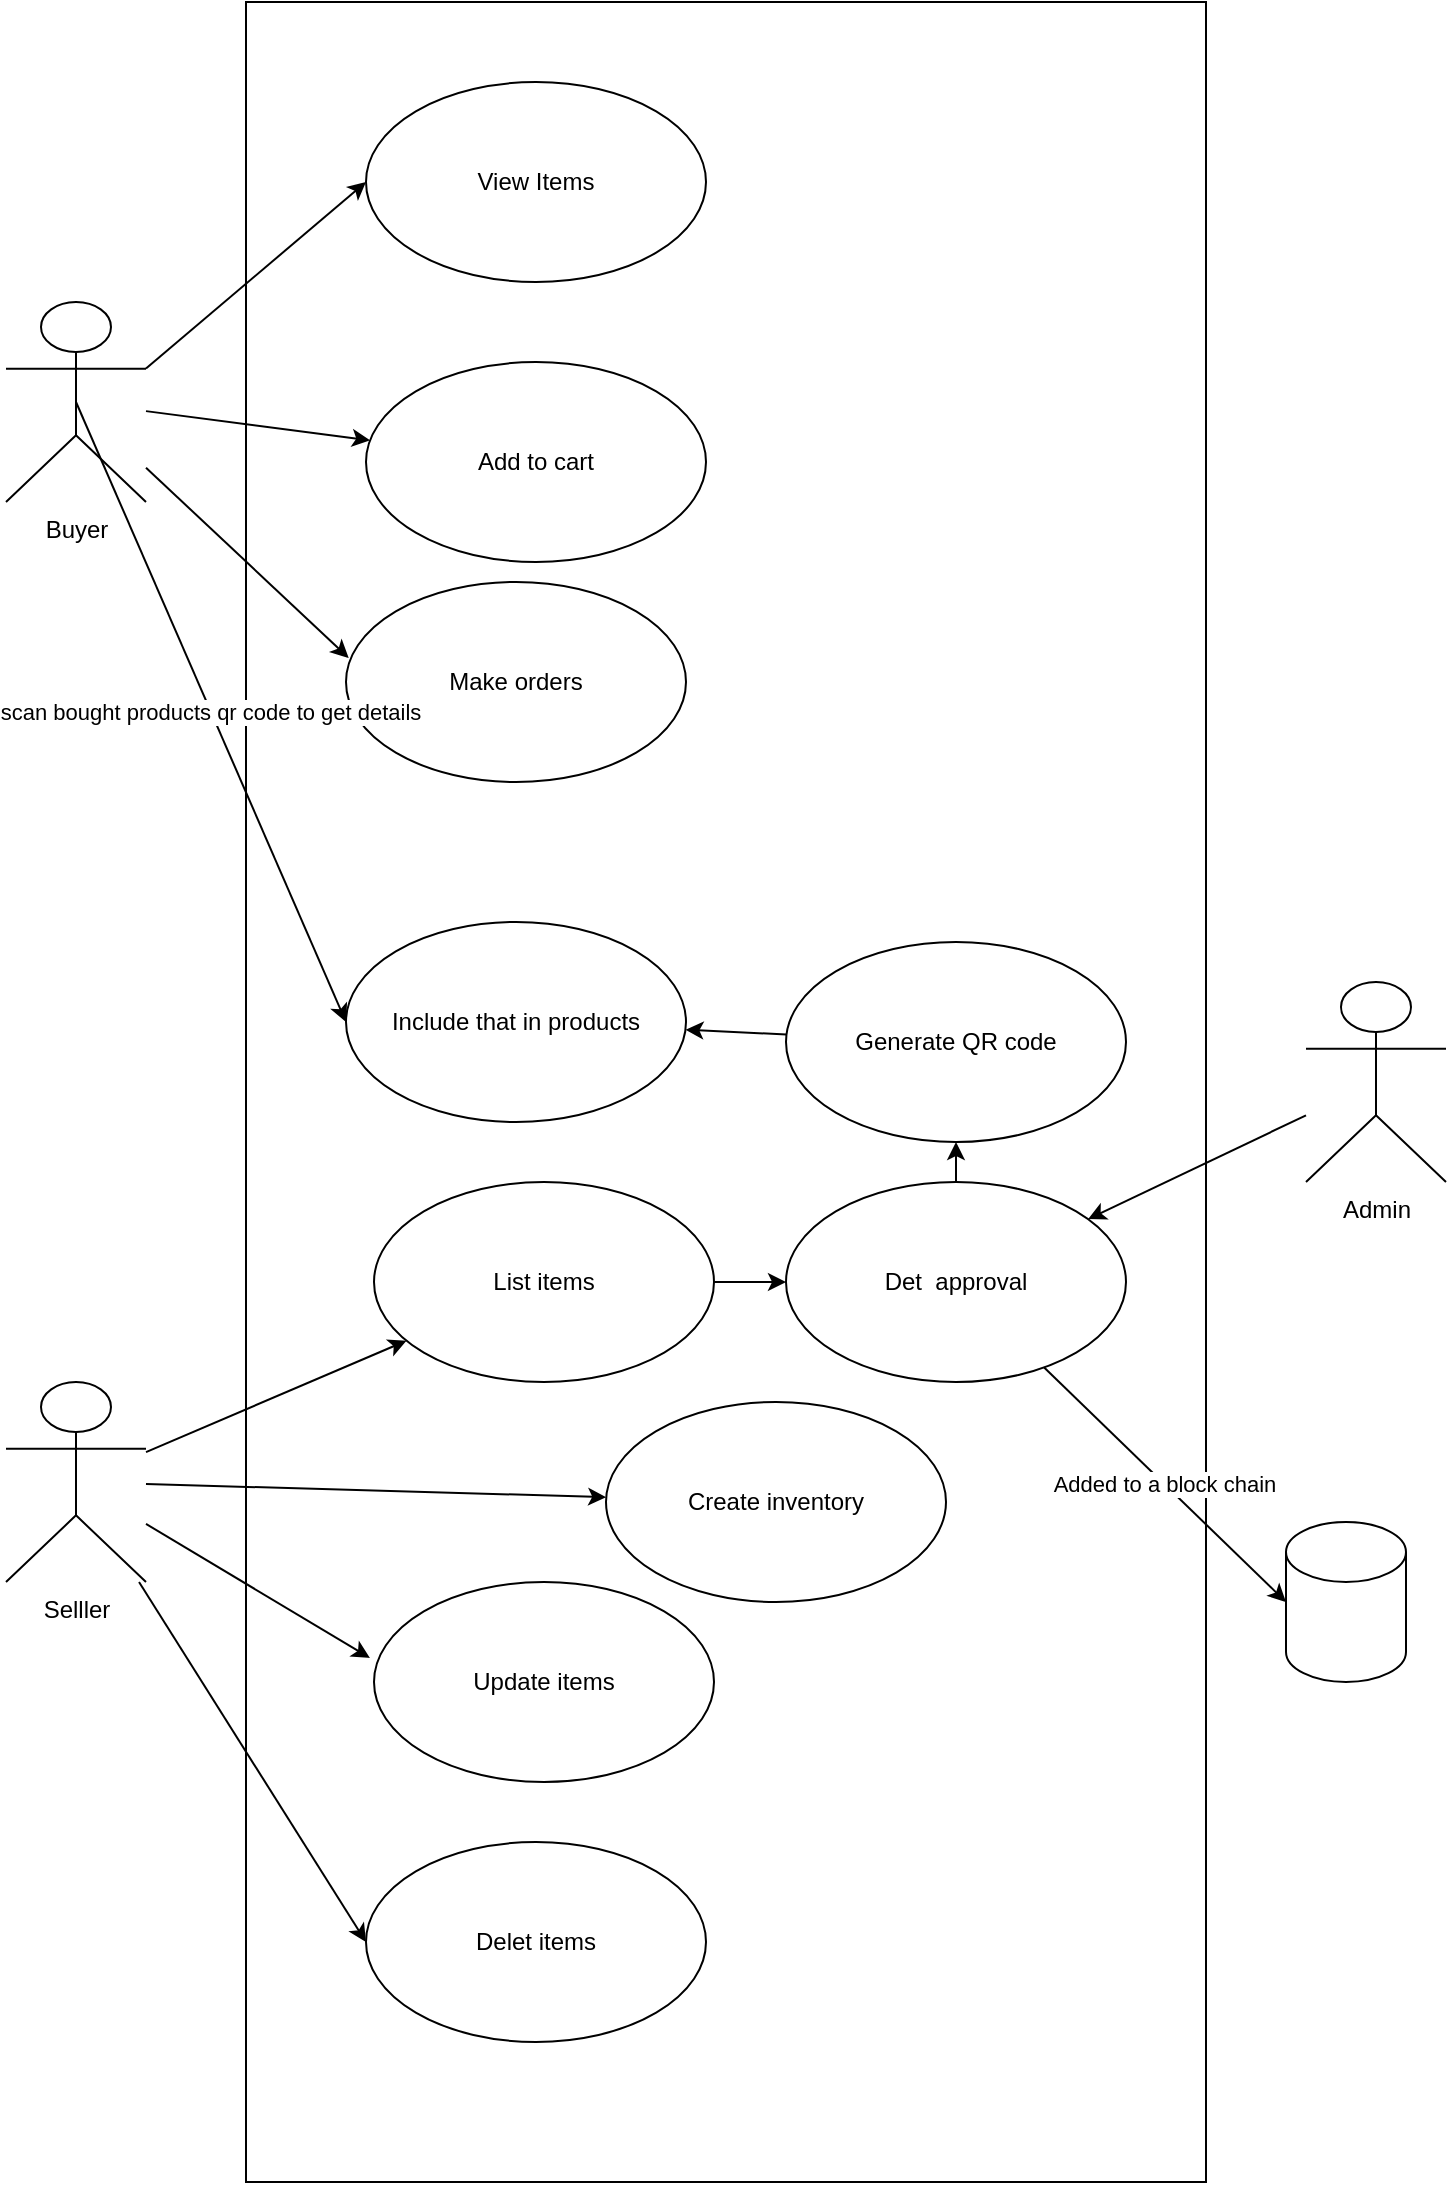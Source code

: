 <mxfile>
    <diagram id="wyVghycHDQGRV8b2TQCv" name="Page-1">
        <mxGraphModel dx="1103" dy="787" grid="1" gridSize="10" guides="1" tooltips="1" connect="1" arrows="1" fold="1" page="1" pageScale="1" pageWidth="827" pageHeight="1169" math="0" shadow="0">
            <root>
                <mxCell id="0"/>
                <mxCell id="1" parent="0"/>
                <mxCell id="2" value="" style="rounded=0;whiteSpace=wrap;html=1;fillColor=none;" vertex="1" parent="1">
                    <mxGeometry x="180" y="40" width="480" height="1090" as="geometry"/>
                </mxCell>
                <mxCell id="16" style="edgeStyle=none;html=1;exitX=1;exitY=0.333;exitDx=0;exitDy=0;exitPerimeter=0;entryX=0;entryY=0.5;entryDx=0;entryDy=0;" edge="1" parent="1" source="3" target="8">
                    <mxGeometry relative="1" as="geometry"/>
                </mxCell>
                <mxCell id="17" style="edgeStyle=none;html=1;" edge="1" parent="1" source="3" target="9">
                    <mxGeometry relative="1" as="geometry"/>
                </mxCell>
                <mxCell id="18" style="edgeStyle=none;html=1;entryX=0.008;entryY=0.38;entryDx=0;entryDy=0;entryPerimeter=0;" edge="1" parent="1" source="3" target="10">
                    <mxGeometry relative="1" as="geometry"/>
                </mxCell>
                <mxCell id="3" value="Buyer" style="shape=umlActor;verticalLabelPosition=bottom;verticalAlign=top;html=1;outlineConnect=0;fillColor=none;" vertex="1" parent="1">
                    <mxGeometry x="60" y="190" width="70" height="100" as="geometry"/>
                </mxCell>
                <mxCell id="24" style="edgeStyle=none;html=1;" edge="1" parent="1" source="6" target="12">
                    <mxGeometry relative="1" as="geometry"/>
                </mxCell>
                <mxCell id="6" value="Admin" style="shape=umlActor;verticalLabelPosition=bottom;verticalAlign=top;html=1;outlineConnect=0;fillColor=none;" vertex="1" parent="1">
                    <mxGeometry x="710" y="530" width="70" height="100" as="geometry"/>
                </mxCell>
                <mxCell id="19" style="edgeStyle=none;html=1;" edge="1" parent="1" source="7" target="11">
                    <mxGeometry relative="1" as="geometry"/>
                </mxCell>
                <mxCell id="21" style="edgeStyle=none;html=1;" edge="1" parent="1" source="7" target="13">
                    <mxGeometry relative="1" as="geometry"/>
                </mxCell>
                <mxCell id="22" style="edgeStyle=none;html=1;entryX=-0.012;entryY=0.38;entryDx=0;entryDy=0;entryPerimeter=0;" edge="1" parent="1" source="7" target="14">
                    <mxGeometry relative="1" as="geometry"/>
                </mxCell>
                <mxCell id="23" style="edgeStyle=none;html=1;entryX=0;entryY=0.5;entryDx=0;entryDy=0;" edge="1" parent="1" source="7" target="15">
                    <mxGeometry relative="1" as="geometry"/>
                </mxCell>
                <mxCell id="7" value="Selller" style="shape=umlActor;verticalLabelPosition=bottom;verticalAlign=top;html=1;outlineConnect=0;fillColor=none;" vertex="1" parent="1">
                    <mxGeometry x="60" y="730" width="70" height="100" as="geometry"/>
                </mxCell>
                <mxCell id="8" value="View Items&lt;span style=&quot;color: rgba(0, 0, 0, 0); font-family: monospace; font-size: 0px; text-align: start;&quot;&gt;%3CmxGraphModel%3E%3Croot%3E%3CmxCell%20id%3D%220%22%2F%3E%3CmxCell%20id%3D%221%22%20parent%3D%220%22%2F%3E%3CmxCell%20id%3D%222%22%20value%3D%22Buyer%22%20style%3D%22shape%3DumlActor%3BverticalLabelPosition%3Dbottom%3BverticalAlign%3Dtop%3Bhtml%3D1%3BoutlineConnect%3D0%3BfillColor%3Dnone%3B%22%20vertex%3D%221%22%20parent%3D%221%22%3E%3CmxGeometry%20x%3D%2270%22%20y%3D%22390%22%20width%3D%2270%22%20height%3D%22100%22%20as%3D%22geometry%22%2F%3E%3C%2FmxCell%3E%3C%2Froot%3E%3C%2FmxGraphModel%3E&lt;/span&gt;&lt;span style=&quot;color: rgba(0, 0, 0, 0); font-family: monospace; font-size: 0px; text-align: start;&quot;&gt;%3CmxGraphModel%3E%3Croot%3E%3CmxCell%20id%3D%220%22%2F%3E%3CmxCell%20id%3D%221%22%20parent%3D%220%22%2F%3E%3CmxCell%20id%3D%222%22%20value%3D%22Buyer%22%20style%3D%22shape%3DumlActor%3BverticalLabelPosition%3Dbottom%3BverticalAlign%3Dtop%3Bhtml%3D1%3BoutlineConnect%3D0%3BfillColor%3Dnone%3B%22%20vertex%3D%221%22%20parent%3D%221%22%3E%3CmxGeometry%20x%3D%2270%22%20y%3D%22390%22%20width%3D%2270%22%20height%3D%22100%22%20as%3D%22geometry%22%2F%3E%3C%2FmxCell%3E%3C%2Froot%3E%3C%2FmxGraphModel%3E&lt;/span&gt;&lt;span style=&quot;color: rgba(0, 0, 0, 0); font-family: monospace; font-size: 0px; text-align: start;&quot;&gt;%3CmxGraphModel%3E%3Croot%3E%3CmxCell%20id%3D%220%22%2F%3E%3CmxCell%20id%3D%221%22%20parent%3D%220%22%2F%3E%3CmxCell%20id%3D%222%22%20value%3D%22Buyer%22%20style%3D%22shape%3DumlActor%3BverticalLabelPosition%3Dbottom%3BverticalAlign%3Dtop%3Bhtml%3D1%3BoutlineConnect%3D0%3BfillColor%3Dnone%3B%22%20vertex%3D%221%22%20parent%3D%221%22%3E%3CmxGeometry%20x%3D%2270%22%20y%3D%22390%22%20width%3D%2270%22%20height%3D%22100%22%20as%3D%22geometry%22%2F%3E%3C%2FmxCell%3E%3C%2Froot%3E%3C%2FmxGraphModel%3E&lt;/span&gt;" style="ellipse;whiteSpace=wrap;html=1;fillColor=none;" vertex="1" parent="1">
                    <mxGeometry x="240" y="80" width="170" height="100" as="geometry"/>
                </mxCell>
                <mxCell id="9" value="Add to cart&lt;span style=&quot;color: rgba(0, 0, 0, 0); font-family: monospace; font-size: 0px; text-align: start;&quot;&gt;%3CmxGraphModel%3E%3Croot%3E%3CmxCell%20id%3D%220%22%2F%3E%3CmxCell%20id%3D%221%22%20parent%3D%220%22%2F%3E%3CmxCell%20id%3D%222%22%20value%3D%22View%20Items%26lt%3Bspan%20style%3D%26quot%3Bcolor%3A%20rgba(0%2C%200%2C%200%2C%200)%3B%20font-family%3A%20monospace%3B%20font-size%3A%200px%3B%20text-align%3A%20start%3B%26quot%3B%26gt%3B%253CmxGraphModel%253E%253Croot%253E%253CmxCell%2520id%253D%25220%2522%252F%253E%253CmxCell%2520id%253D%25221%2522%2520parent%253D%25220%2522%252F%253E%253CmxCell%2520id%253D%25222%2522%2520value%253D%2522Buyer%2522%2520style%253D%2522shape%253DumlActor%253BverticalLabelPosition%253Dbottom%253BverticalAlign%253Dtop%253Bhtml%253D1%253BoutlineConnect%253D0%253BfillColor%253Dnone%253B%2522%2520vertex%253D%25221%2522%2520parent%253D%25221%2522%253E%253CmxGeometry%2520x%253D%252270%2522%2520y%253D%2522390%2522%2520width%253D%252270%2522%2520height%253D%2522100%2522%2520as%253D%2522geometry%2522%252F%253E%253C%252FmxCell%253E%253C%252Froot%253E%253C%252FmxGraphModel%253E%26lt%3B%2Fspan%26gt%3B%26lt%3Bspan%20style%3D%26quot%3Bcolor%3A%20rgba(0%2C%200%2C%200%2C%200)%3B%20font-family%3A%20monospace%3B%20font-size%3A%200px%3B%20text-align%3A%20start%3B%26quot%3B%26gt%3B%253CmxGraphModel%253E%253Croot%253E%253CmxCell%2520id%253D%25220%2522%252F%253E%253CmxCell%2520id%253D%25221%2522%2520parent%253D%25220%2522%252F%253E%253CmxCell%2520id%253D%25222%2522%2520value%253D%2522Buyer%2522%2520style%253D%2522shape%253DumlActor%253BverticalLabelPosition%253Dbottom%253BverticalAlign%253Dtop%253Bhtml%253D1%253BoutlineConnect%253D0%253BfillColor%253Dnone%253B%2522%2520vertex%253D%25221%2522%2520parent%253D%25221%2522%253E%253CmxGeometry%2520x%253D%252270%2522%2520y%253D%2522390%2522%2520width%253D%252270%2522%2520height%253D%2522100%2522%2520as%253D%2522geometry%2522%252F%253E%253C%252FmxCell%253E%253C%252Froot%253E%253C%252FmxGraphModel%253E%26lt%3B%2Fspan%26gt%3B%26lt%3Bspan%20style%3D%26quot%3Bcolor%3A%20rgba(0%2C%200%2C%200%2C%200)%3B%20font-family%3A%20monospace%3B%20font-size%3A%200px%3B%20text-align%3A%20start%3B%26quot%3B%26gt%3B%253CmxGraphModel%253E%253Croot%253E%253CmxCell%2520id%253D%25220%2522%252F%253E%253CmxCell%2520id%253D%25221%2522%2520parent%253D%25220%2522%252F%253E%253CmxCell%2520id%253D%25222%2522%2520value%253D%2522Buyer%2522%2520style%253D%2522shape%253DumlActor%253BverticalLabelPosition%253Dbottom%253BverticalAlign%253Dtop%253Bhtml%253D1%253BoutlineConnect%253D0%253BfillColor%253Dnone%253B%2522%2520vertex%253D%25221%2522%2520parent%253D%25221%2522%253E%253CmxGeometry%2520x%253D%252270%2522%2520y%253D%2522390%2522%2520width%253D%252270%2522%2520height%253D%2522100%2522%2520as%253D%2522geometry%2522%252F%253E%253C%252FmxCell%253E%253C%252Froot%253E%253C%252FmxGraphModel%253E%26lt%3B%2Fspan%26gt%3B%22%20style%3D%22ellipse%3BwhiteSpace%3Dwrap%3Bhtml%3D1%3BfillColor%3Dnone%3B%22%20vertex%3D%221%22%20parent%3D%221%22%3E%3CmxGeometry%20x%3D%22280%22%20y%3D%22330%22%20width%3D%22170%22%20height%3D%22100%22%20as%3D%22geometry%22%2F%3E%3C%2FmxCell%3E%3C%2Froot%3E%3C%2FmxGraphModel%3E&lt;/span&gt;" style="ellipse;whiteSpace=wrap;html=1;fillColor=none;" vertex="1" parent="1">
                    <mxGeometry x="240" y="220" width="170" height="100" as="geometry"/>
                </mxCell>
                <mxCell id="10" value="Make orders" style="ellipse;whiteSpace=wrap;html=1;fillColor=none;" vertex="1" parent="1">
                    <mxGeometry x="230" y="330" width="170" height="100" as="geometry"/>
                </mxCell>
                <mxCell id="20" value="" style="edgeStyle=none;html=1;" edge="1" parent="1" source="11" target="12">
                    <mxGeometry relative="1" as="geometry"/>
                </mxCell>
                <mxCell id="11" value="List items&lt;span style=&quot;color: rgba(0, 0, 0, 0); font-family: monospace; font-size: 0px; text-align: start;&quot;&gt;%3CmxGraphModel%3E%3Croot%3E%3CmxCell%20id%3D%220%22%2F%3E%3CmxCell%20id%3D%221%22%20parent%3D%220%22%2F%3E%3CmxCell%20id%3D%222%22%20value%3D%22View%20Items%26lt%3Bspan%20style%3D%26quot%3Bcolor%3A%20rgba(0%2C%200%2C%200%2C%200)%3B%20font-family%3A%20monospace%3B%20font-size%3A%200px%3B%20text-align%3A%20start%3B%26quot%3B%26gt%3B%253CmxGraphModel%253E%253Croot%253E%253CmxCell%2520id%253D%25220%2522%252F%253E%253CmxCell%2520id%253D%25221%2522%2520parent%253D%25220%2522%252F%253E%253CmxCell%2520id%253D%25222%2522%2520value%253D%2522Buyer%2522%2520style%253D%2522shape%253DumlActor%253BverticalLabelPosition%253Dbottom%253BverticalAlign%253Dtop%253Bhtml%253D1%253BoutlineConnect%253D0%253BfillColor%253Dnone%253B%2522%2520vertex%253D%25221%2522%2520parent%253D%25221%2522%253E%253CmxGeometry%2520x%253D%252270%2522%2520y%253D%2522390%2522%2520width%253D%252270%2522%2520height%253D%2522100%2522%2520as%253D%2522geometry%2522%252F%253E%253C%252FmxCell%253E%253C%252Froot%253E%253C%252FmxGraphModel%253E%26lt%3B%2Fspan%26gt%3B%26lt%3Bspan%20style%3D%26quot%3Bcolor%3A%20rgba(0%2C%200%2C%200%2C%200)%3B%20font-family%3A%20monospace%3B%20font-size%3A%200px%3B%20text-align%3A%20start%3B%26quot%3B%26gt%3B%253CmxGraphModel%253E%253Croot%253E%253CmxCell%2520id%253D%25220%2522%252F%253E%253CmxCell%2520id%253D%25221%2522%2520parent%253D%25220%2522%252F%253E%253CmxCell%2520id%253D%25222%2522%2520value%253D%2522Buyer%2522%2520style%253D%2522shape%253DumlActor%253BverticalLabelPosition%253Dbottom%253BverticalAlign%253Dtop%253Bhtml%253D1%253BoutlineConnect%253D0%253BfillColor%253Dnone%253B%2522%2520vertex%253D%25221%2522%2520parent%253D%25221%2522%253E%253CmxGeometry%2520x%253D%252270%2522%2520y%253D%2522390%2522%2520width%253D%252270%2522%2520height%253D%2522100%2522%2520as%253D%2522geometry%2522%252F%253E%253C%252FmxCell%253E%253C%252Froot%253E%253C%252FmxGraphModel%253E%26lt%3B%2Fspan%26gt%3B%26lt%3Bspan%20style%3D%26quot%3Bcolor%3A%20rgba(0%2C%200%2C%200%2C%200)%3B%20font-family%3A%20monospace%3B%20font-size%3A%200px%3B%20text-align%3A%20start%3B%26quot%3B%26gt%3B%253CmxGraphModel%253E%253Croot%253E%253CmxCell%2520id%253D%25220%2522%252F%253E%253CmxCell%2520id%253D%25221%2522%2520parent%253D%25220%2522%252F%253E%253CmxCell%2520id%253D%25222%2522%2520value%253D%2522Buyer%2522%2520style%253D%2522shape%253DumlActor%253BverticalLabelPosition%253Dbottom%253BverticalAlign%253Dtop%253Bhtml%253D1%253BoutlineConnect%253D0%253BfillColor%253Dnone%253B%2522%2520vertex%253D%25221%2522%2520parent%253D%25221%2522%253E%253CmxGeometry%2520x%253D%252270%2522%2520y%253D%2522390%2522%2520width%253D%252270%2522%2520height%253D%2522100%2522%2520as%253D%2522geometry%2522%252F%253E%253C%252FmxCell%253E%253C%252Froot%253E%253C%252FmxGraphModel%253E%26lt%3B%2Fspan%26gt%3B%22%20style%3D%22ellipse%3BwhiteSpace%3Dwrap%3Bhtml%3D1%3BfillColor%3Dnone%3B%22%20vertex%3D%221%22%20parent%3D%221%22%3E%3CmxGeometry%20x%3D%22280%22%20y%3D%22330%22%20width%3D%22170%22%20height%3D%22100%22%20as%3D%22geometry%22%2F%3E%3C%2FmxCell%3E%3C%2Froot%3E%3C%2FmxGraphModel%3E&lt;/span&gt;" style="ellipse;whiteSpace=wrap;html=1;fillColor=none;" vertex="1" parent="1">
                    <mxGeometry x="244" y="630" width="170" height="100" as="geometry"/>
                </mxCell>
                <mxCell id="26" style="edgeStyle=none;html=1;entryX=0.5;entryY=1;entryDx=0;entryDy=0;" edge="1" parent="1" source="12" target="25">
                    <mxGeometry relative="1" as="geometry"/>
                </mxCell>
                <mxCell id="31" value="Added to a block chain" style="edgeStyle=none;html=1;entryX=0;entryY=0.5;entryDx=0;entryDy=0;entryPerimeter=0;" edge="1" parent="1" source="12" target="30">
                    <mxGeometry relative="1" as="geometry"/>
                </mxCell>
                <mxCell id="12" value="Det&amp;nbsp; approval" style="ellipse;whiteSpace=wrap;html=1;fillColor=none;" vertex="1" parent="1">
                    <mxGeometry x="450" y="630" width="170" height="100" as="geometry"/>
                </mxCell>
                <mxCell id="13" value="Create inventory" style="ellipse;whiteSpace=wrap;html=1;fillColor=none;" vertex="1" parent="1">
                    <mxGeometry x="360" y="740" width="170" height="100" as="geometry"/>
                </mxCell>
                <mxCell id="14" value="Update items" style="ellipse;whiteSpace=wrap;html=1;fillColor=none;" vertex="1" parent="1">
                    <mxGeometry x="244" y="830" width="170" height="100" as="geometry"/>
                </mxCell>
                <mxCell id="15" value="Delet items" style="ellipse;whiteSpace=wrap;html=1;fillColor=none;" vertex="1" parent="1">
                    <mxGeometry x="240" y="960" width="170" height="100" as="geometry"/>
                </mxCell>
                <mxCell id="28" value="" style="edgeStyle=none;html=1;" edge="1" parent="1" source="25" target="27">
                    <mxGeometry relative="1" as="geometry"/>
                </mxCell>
                <mxCell id="25" value="Generate QR code" style="ellipse;whiteSpace=wrap;html=1;fillColor=none;" vertex="1" parent="1">
                    <mxGeometry x="450" y="510" width="170" height="100" as="geometry"/>
                </mxCell>
                <mxCell id="27" value="Include that in products" style="ellipse;whiteSpace=wrap;html=1;fillColor=none;" vertex="1" parent="1">
                    <mxGeometry x="230" y="500" width="170" height="100" as="geometry"/>
                </mxCell>
                <mxCell id="29" value="scan bought products qr code to get details" style="endArrow=classic;html=1;exitX=0.5;exitY=0.5;exitDx=0;exitDy=0;exitPerimeter=0;entryX=0;entryY=0.5;entryDx=0;entryDy=0;" edge="1" parent="1" source="3" target="27">
                    <mxGeometry width="50" height="50" relative="1" as="geometry">
                        <mxPoint x="340" y="290" as="sourcePoint"/>
                        <mxPoint x="390" y="240" as="targetPoint"/>
                    </mxGeometry>
                </mxCell>
                <mxCell id="30" value="" style="shape=cylinder3;whiteSpace=wrap;html=1;boundedLbl=1;backgroundOutline=1;size=15;fillColor=none;" vertex="1" parent="1">
                    <mxGeometry x="700" y="800" width="60" height="80" as="geometry"/>
                </mxCell>
            </root>
        </mxGraphModel>
    </diagram>
</mxfile>